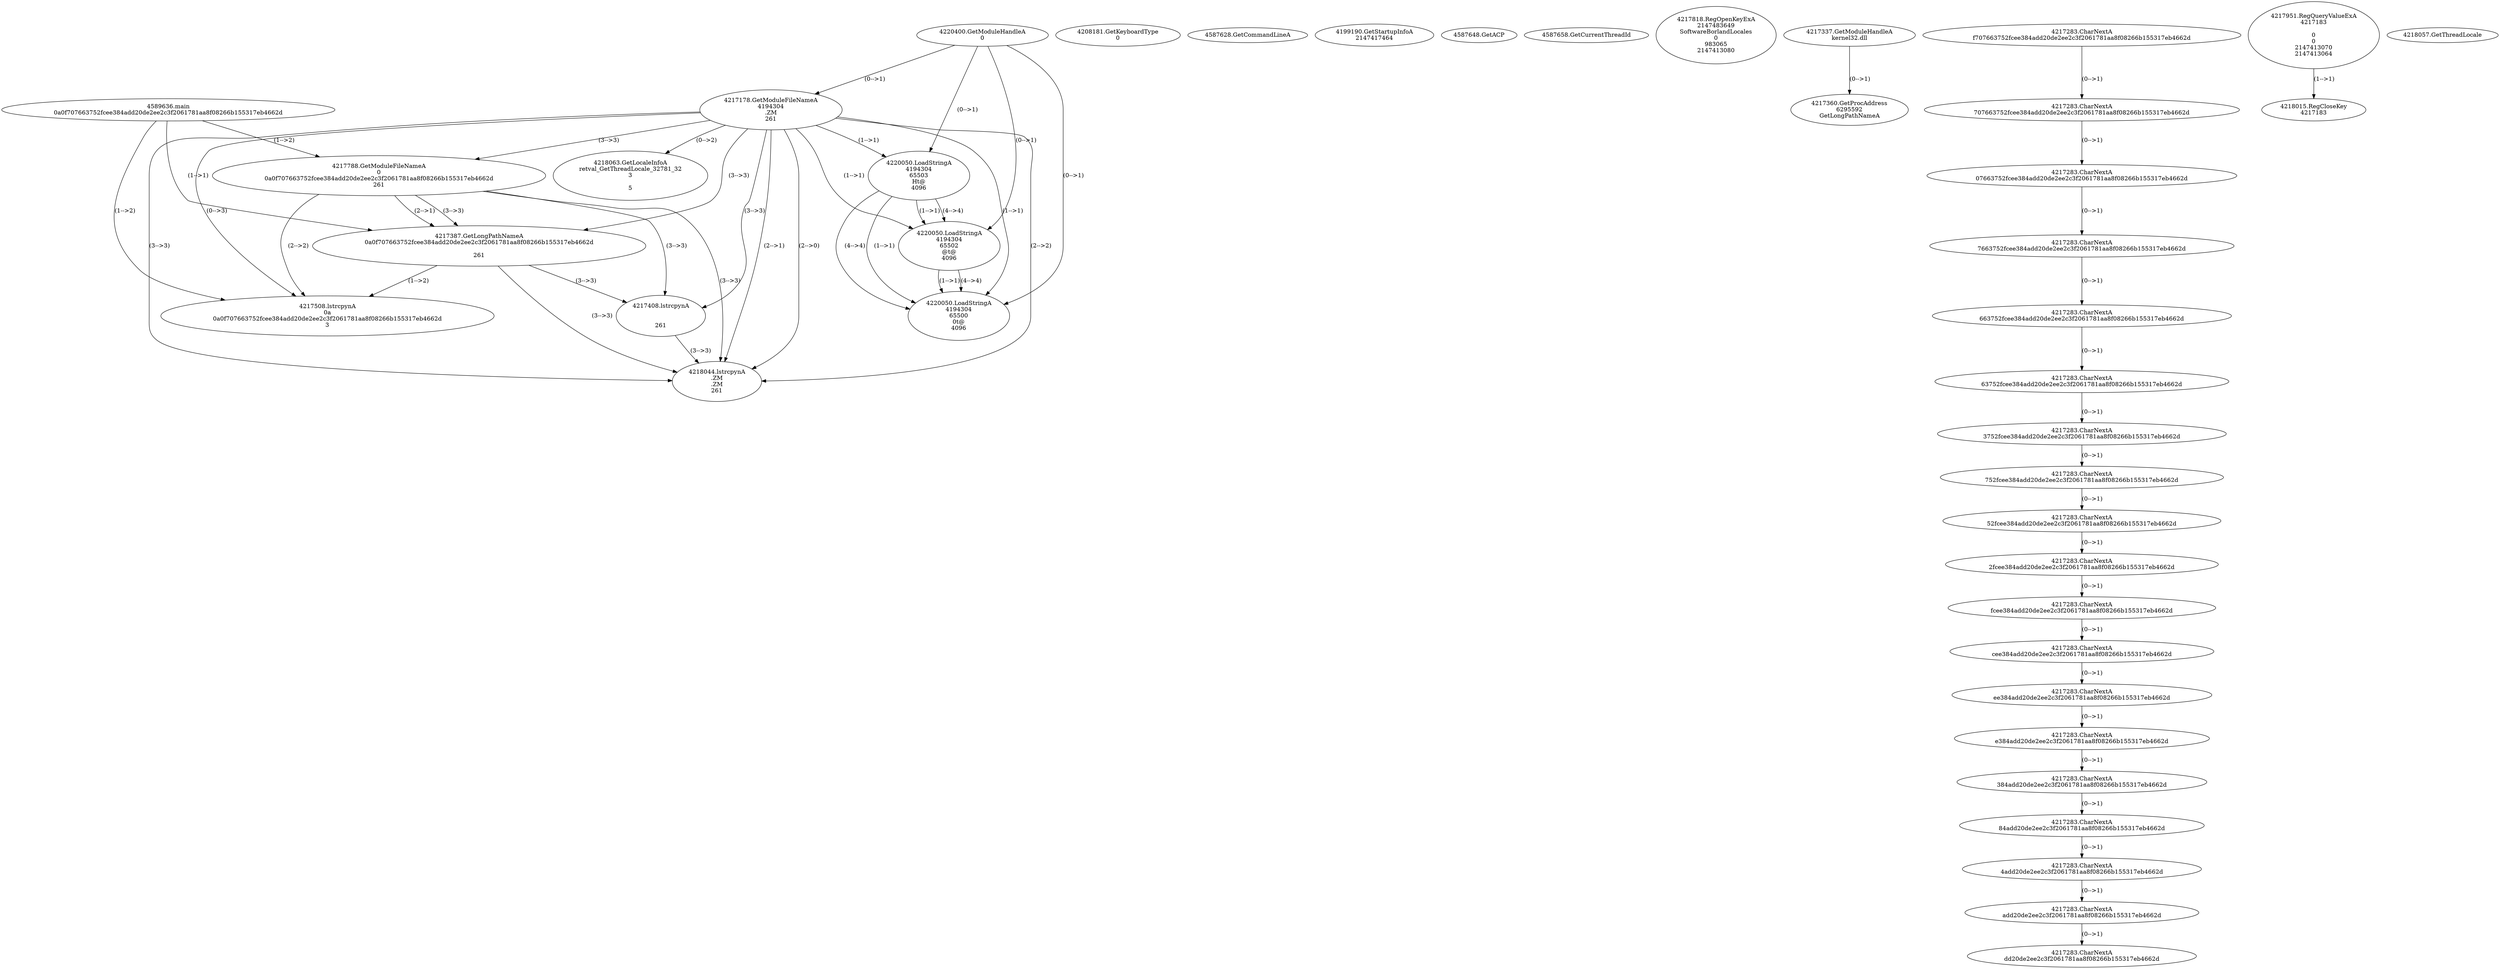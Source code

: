 // Global SCDG with merge call
digraph {
	0 [label="4589636.main
0a0f707663752fcee384add20de2ee2c3f2061781aa8f08266b155317eb4662d"]
	1 [label="4220400.GetModuleHandleA
0"]
	2 [label="4208181.GetKeyboardType
0"]
	3 [label="4587628.GetCommandLineA
"]
	4 [label="4199190.GetStartupInfoA
2147417464"]
	5 [label="4587648.GetACP
"]
	6 [label="4587658.GetCurrentThreadId
"]
	7 [label="4217178.GetModuleFileNameA
4194304
.ZM
261"]
	1 -> 7 [label="(0-->1)"]
	8 [label="4217788.GetModuleFileNameA
0
0a0f707663752fcee384add20de2ee2c3f2061781aa8f08266b155317eb4662d
261"]
	0 -> 8 [label="(1-->2)"]
	7 -> 8 [label="(3-->3)"]
	9 [label="4217818.RegOpenKeyExA
2147483649
Software\Borland\Locales
0
983065
2147413080"]
	10 [label="4217337.GetModuleHandleA
kernel32.dll"]
	11 [label="4217360.GetProcAddress
6295592
GetLongPathNameA"]
	10 -> 11 [label="(0-->1)"]
	12 [label="4217387.GetLongPathNameA
0a0f707663752fcee384add20de2ee2c3f2061781aa8f08266b155317eb4662d

261"]
	0 -> 12 [label="(1-->1)"]
	8 -> 12 [label="(2-->1)"]
	7 -> 12 [label="(3-->3)"]
	8 -> 12 [label="(3-->3)"]
	13 [label="4217508.lstrcpynA
0a
0a0f707663752fcee384add20de2ee2c3f2061781aa8f08266b155317eb4662d
3"]
	0 -> 13 [label="(1-->2)"]
	8 -> 13 [label="(2-->2)"]
	12 -> 13 [label="(1-->2)"]
	7 -> 13 [label="(0-->3)"]
	14 [label="4217283.CharNextA
f707663752fcee384add20de2ee2c3f2061781aa8f08266b155317eb4662d"]
	15 [label="4217283.CharNextA
707663752fcee384add20de2ee2c3f2061781aa8f08266b155317eb4662d"]
	14 -> 15 [label="(0-->1)"]
	16 [label="4217283.CharNextA
07663752fcee384add20de2ee2c3f2061781aa8f08266b155317eb4662d"]
	15 -> 16 [label="(0-->1)"]
	17 [label="4217283.CharNextA
7663752fcee384add20de2ee2c3f2061781aa8f08266b155317eb4662d"]
	16 -> 17 [label="(0-->1)"]
	18 [label="4217283.CharNextA
663752fcee384add20de2ee2c3f2061781aa8f08266b155317eb4662d"]
	17 -> 18 [label="(0-->1)"]
	19 [label="4217283.CharNextA
63752fcee384add20de2ee2c3f2061781aa8f08266b155317eb4662d"]
	18 -> 19 [label="(0-->1)"]
	20 [label="4217283.CharNextA
3752fcee384add20de2ee2c3f2061781aa8f08266b155317eb4662d"]
	19 -> 20 [label="(0-->1)"]
	21 [label="4217283.CharNextA
752fcee384add20de2ee2c3f2061781aa8f08266b155317eb4662d"]
	20 -> 21 [label="(0-->1)"]
	22 [label="4217283.CharNextA
52fcee384add20de2ee2c3f2061781aa8f08266b155317eb4662d"]
	21 -> 22 [label="(0-->1)"]
	23 [label="4217283.CharNextA
2fcee384add20de2ee2c3f2061781aa8f08266b155317eb4662d"]
	22 -> 23 [label="(0-->1)"]
	24 [label="4217283.CharNextA
fcee384add20de2ee2c3f2061781aa8f08266b155317eb4662d"]
	23 -> 24 [label="(0-->1)"]
	25 [label="4217283.CharNextA
cee384add20de2ee2c3f2061781aa8f08266b155317eb4662d"]
	24 -> 25 [label="(0-->1)"]
	26 [label="4217283.CharNextA
ee384add20de2ee2c3f2061781aa8f08266b155317eb4662d"]
	25 -> 26 [label="(0-->1)"]
	27 [label="4217283.CharNextA
e384add20de2ee2c3f2061781aa8f08266b155317eb4662d"]
	26 -> 27 [label="(0-->1)"]
	28 [label="4217283.CharNextA
384add20de2ee2c3f2061781aa8f08266b155317eb4662d"]
	27 -> 28 [label="(0-->1)"]
	29 [label="4217283.CharNextA
84add20de2ee2c3f2061781aa8f08266b155317eb4662d"]
	28 -> 29 [label="(0-->1)"]
	30 [label="4217283.CharNextA
4add20de2ee2c3f2061781aa8f08266b155317eb4662d"]
	29 -> 30 [label="(0-->1)"]
	31 [label="4217283.CharNextA
add20de2ee2c3f2061781aa8f08266b155317eb4662d"]
	30 -> 31 [label="(0-->1)"]
	32 [label="4217283.CharNextA
dd20de2ee2c3f2061781aa8f08266b155317eb4662d"]
	31 -> 32 [label="(0-->1)"]
	33 [label="4217408.lstrcpynA


261"]
	7 -> 33 [label="(3-->3)"]
	8 -> 33 [label="(3-->3)"]
	12 -> 33 [label="(3-->3)"]
	34 [label="4217951.RegQueryValueExA
4217183

0
0
2147413070
2147413064"]
	35 [label="4218015.RegCloseKey
4217183"]
	34 -> 35 [label="(1-->1)"]
	36 [label="4218044.lstrcpynA
.ZM
.ZM
261"]
	7 -> 36 [label="(2-->1)"]
	7 -> 36 [label="(2-->2)"]
	7 -> 36 [label="(3-->3)"]
	8 -> 36 [label="(3-->3)"]
	12 -> 36 [label="(3-->3)"]
	33 -> 36 [label="(3-->3)"]
	7 -> 36 [label="(2-->0)"]
	37 [label="4218057.GetThreadLocale
"]
	38 [label="4218063.GetLocaleInfoA
retval_GetThreadLocale_32781_32
3

5"]
	7 -> 38 [label="(0-->2)"]
	39 [label="4220050.LoadStringA
4194304
65503
Ht@
4096"]
	1 -> 39 [label="(0-->1)"]
	7 -> 39 [label="(1-->1)"]
	40 [label="4220050.LoadStringA
4194304
65502
@t@
4096"]
	1 -> 40 [label="(0-->1)"]
	7 -> 40 [label="(1-->1)"]
	39 -> 40 [label="(1-->1)"]
	39 -> 40 [label="(4-->4)"]
	41 [label="4220050.LoadStringA
4194304
65500
0t@
4096"]
	1 -> 41 [label="(0-->1)"]
	7 -> 41 [label="(1-->1)"]
	39 -> 41 [label="(1-->1)"]
	40 -> 41 [label="(1-->1)"]
	39 -> 41 [label="(4-->4)"]
	40 -> 41 [label="(4-->4)"]
}
